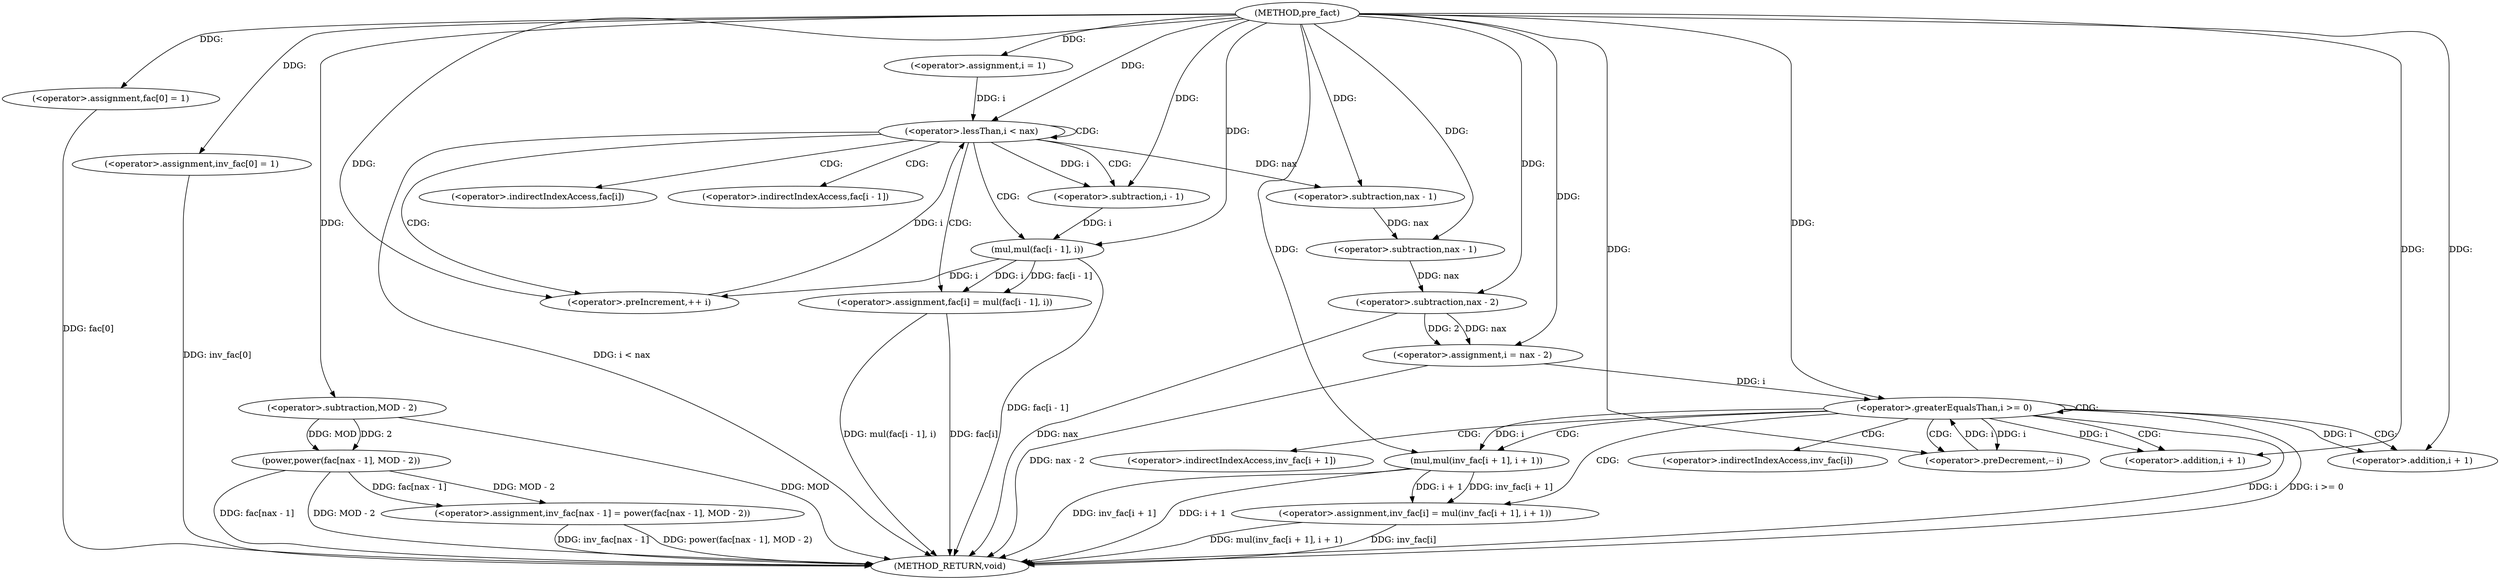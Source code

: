 digraph "pre_fact" {  
"1000200" [label = "(METHOD,pre_fact)" ]
"1000273" [label = "(METHOD_RETURN,void)" ]
"1000202" [label = "(<operator>.assignment,fac[0] = 1)" ]
"1000207" [label = "(<operator>.assignment,inv_fac[0] = 1)" ]
"1000233" [label = "(<operator>.assignment,inv_fac[nax - 1] = power(fac[nax - 1], MOD - 2))" ]
"1000214" [label = "(<operator>.assignment,i = 1)" ]
"1000217" [label = "(<operator>.lessThan,i < nax)" ]
"1000220" [label = "(<operator>.preIncrement,++ i)" ]
"1000222" [label = "(<operator>.assignment,fac[i] = mul(fac[i - 1], i))" ]
"1000250" [label = "(<operator>.assignment,i = nax - 2)" ]
"1000255" [label = "(<operator>.greaterEqualsThan,i >= 0)" ]
"1000258" [label = "(<operator>.preDecrement,-- i)" ]
"1000260" [label = "(<operator>.assignment,inv_fac[i] = mul(inv_fac[i + 1], i + 1))" ]
"1000239" [label = "(power,power(fac[nax - 1], MOD - 2))" ]
"1000226" [label = "(mul,mul(fac[i - 1], i))" ]
"1000236" [label = "(<operator>.subtraction,nax - 1)" ]
"1000245" [label = "(<operator>.subtraction,MOD - 2)" ]
"1000252" [label = "(<operator>.subtraction,nax - 2)" ]
"1000264" [label = "(mul,mul(inv_fac[i + 1], i + 1))" ]
"1000242" [label = "(<operator>.subtraction,nax - 1)" ]
"1000270" [label = "(<operator>.addition,i + 1)" ]
"1000229" [label = "(<operator>.subtraction,i - 1)" ]
"1000267" [label = "(<operator>.addition,i + 1)" ]
"1000223" [label = "(<operator>.indirectIndexAccess,fac[i])" ]
"1000261" [label = "(<operator>.indirectIndexAccess,inv_fac[i])" ]
"1000227" [label = "(<operator>.indirectIndexAccess,fac[i - 1])" ]
"1000265" [label = "(<operator>.indirectIndexAccess,inv_fac[i + 1])" ]
  "1000202" -> "1000273"  [ label = "DDG: fac[0]"] 
  "1000207" -> "1000273"  [ label = "DDG: inv_fac[0]"] 
  "1000217" -> "1000273"  [ label = "DDG: i < nax"] 
  "1000233" -> "1000273"  [ label = "DDG: inv_fac[nax - 1]"] 
  "1000239" -> "1000273"  [ label = "DDG: fac[nax - 1]"] 
  "1000239" -> "1000273"  [ label = "DDG: MOD - 2"] 
  "1000233" -> "1000273"  [ label = "DDG: power(fac[nax - 1], MOD - 2)"] 
  "1000252" -> "1000273"  [ label = "DDG: nax"] 
  "1000250" -> "1000273"  [ label = "DDG: nax - 2"] 
  "1000255" -> "1000273"  [ label = "DDG: i"] 
  "1000255" -> "1000273"  [ label = "DDG: i >= 0"] 
  "1000260" -> "1000273"  [ label = "DDG: inv_fac[i]"] 
  "1000264" -> "1000273"  [ label = "DDG: inv_fac[i + 1]"] 
  "1000264" -> "1000273"  [ label = "DDG: i + 1"] 
  "1000260" -> "1000273"  [ label = "DDG: mul(inv_fac[i + 1], i + 1)"] 
  "1000222" -> "1000273"  [ label = "DDG: fac[i]"] 
  "1000226" -> "1000273"  [ label = "DDG: fac[i - 1]"] 
  "1000222" -> "1000273"  [ label = "DDG: mul(fac[i - 1], i)"] 
  "1000245" -> "1000273"  [ label = "DDG: MOD"] 
  "1000200" -> "1000202"  [ label = "DDG: "] 
  "1000200" -> "1000207"  [ label = "DDG: "] 
  "1000239" -> "1000233"  [ label = "DDG: MOD - 2"] 
  "1000239" -> "1000233"  [ label = "DDG: fac[nax - 1]"] 
  "1000200" -> "1000214"  [ label = "DDG: "] 
  "1000226" -> "1000222"  [ label = "DDG: i"] 
  "1000226" -> "1000222"  [ label = "DDG: fac[i - 1]"] 
  "1000252" -> "1000250"  [ label = "DDG: 2"] 
  "1000252" -> "1000250"  [ label = "DDG: nax"] 
  "1000264" -> "1000260"  [ label = "DDG: i + 1"] 
  "1000264" -> "1000260"  [ label = "DDG: inv_fac[i + 1]"] 
  "1000214" -> "1000217"  [ label = "DDG: i"] 
  "1000220" -> "1000217"  [ label = "DDG: i"] 
  "1000200" -> "1000217"  [ label = "DDG: "] 
  "1000226" -> "1000220"  [ label = "DDG: i"] 
  "1000200" -> "1000220"  [ label = "DDG: "] 
  "1000245" -> "1000239"  [ label = "DDG: 2"] 
  "1000245" -> "1000239"  [ label = "DDG: MOD"] 
  "1000200" -> "1000250"  [ label = "DDG: "] 
  "1000250" -> "1000255"  [ label = "DDG: i"] 
  "1000258" -> "1000255"  [ label = "DDG: i"] 
  "1000200" -> "1000255"  [ label = "DDG: "] 
  "1000200" -> "1000258"  [ label = "DDG: "] 
  "1000255" -> "1000258"  [ label = "DDG: i"] 
  "1000229" -> "1000226"  [ label = "DDG: i"] 
  "1000200" -> "1000226"  [ label = "DDG: "] 
  "1000217" -> "1000236"  [ label = "DDG: nax"] 
  "1000200" -> "1000236"  [ label = "DDG: "] 
  "1000200" -> "1000245"  [ label = "DDG: "] 
  "1000242" -> "1000252"  [ label = "DDG: nax"] 
  "1000200" -> "1000252"  [ label = "DDG: "] 
  "1000200" -> "1000264"  [ label = "DDG: "] 
  "1000255" -> "1000264"  [ label = "DDG: i"] 
  "1000236" -> "1000242"  [ label = "DDG: nax"] 
  "1000200" -> "1000242"  [ label = "DDG: "] 
  "1000200" -> "1000270"  [ label = "DDG: "] 
  "1000255" -> "1000270"  [ label = "DDG: i"] 
  "1000217" -> "1000229"  [ label = "DDG: i"] 
  "1000200" -> "1000229"  [ label = "DDG: "] 
  "1000255" -> "1000267"  [ label = "DDG: i"] 
  "1000200" -> "1000267"  [ label = "DDG: "] 
  "1000217" -> "1000222"  [ label = "CDG: "] 
  "1000217" -> "1000220"  [ label = "CDG: "] 
  "1000217" -> "1000227"  [ label = "CDG: "] 
  "1000217" -> "1000229"  [ label = "CDG: "] 
  "1000217" -> "1000217"  [ label = "CDG: "] 
  "1000217" -> "1000223"  [ label = "CDG: "] 
  "1000217" -> "1000226"  [ label = "CDG: "] 
  "1000255" -> "1000258"  [ label = "CDG: "] 
  "1000255" -> "1000261"  [ label = "CDG: "] 
  "1000255" -> "1000267"  [ label = "CDG: "] 
  "1000255" -> "1000265"  [ label = "CDG: "] 
  "1000255" -> "1000260"  [ label = "CDG: "] 
  "1000255" -> "1000264"  [ label = "CDG: "] 
  "1000255" -> "1000255"  [ label = "CDG: "] 
  "1000255" -> "1000270"  [ label = "CDG: "] 
}
